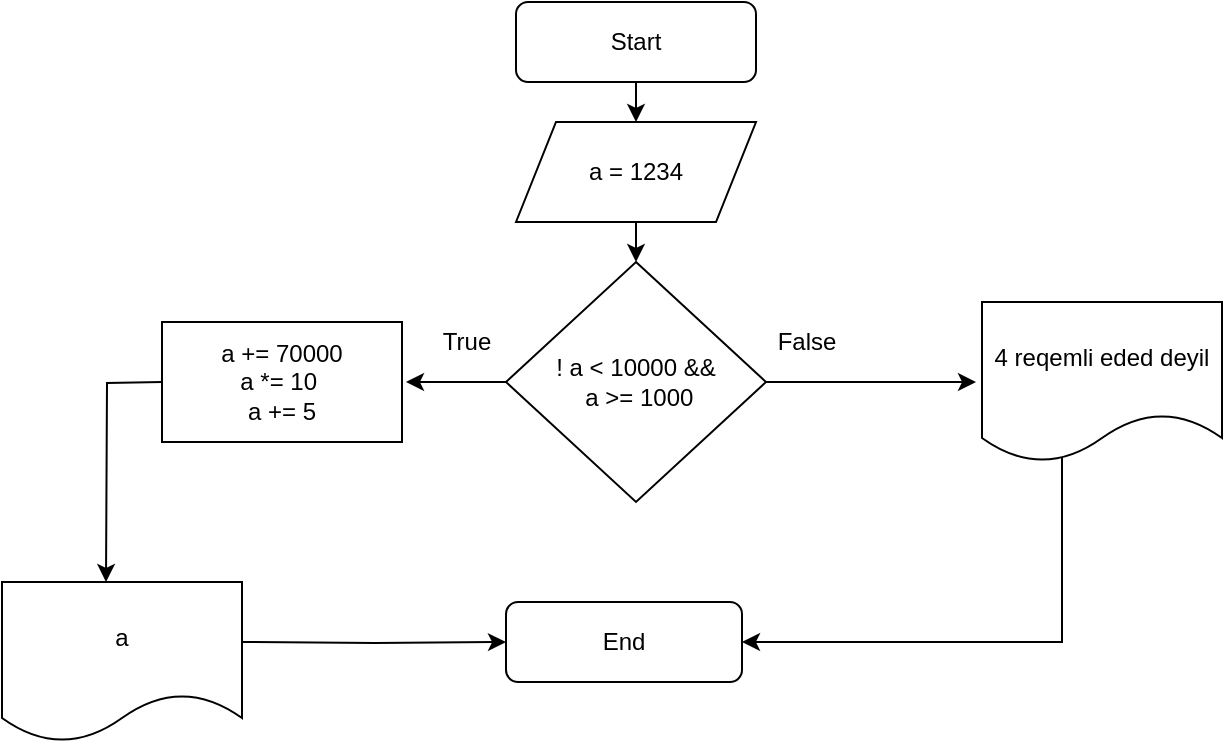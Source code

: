 <mxfile version="16.5.1" type="device"><diagram id="vwgzbV6f9qIAYS0D97HC" name="Page-1"><mxGraphModel dx="1278" dy="649" grid="1" gridSize="10" guides="1" tooltips="1" connect="1" arrows="1" fold="1" page="1" pageScale="1" pageWidth="850" pageHeight="1100" math="0" shadow="0"><root><mxCell id="0"/><mxCell id="1" parent="0"/><mxCell id="ppOvj2_jY-yKDa5ZknTW-2" value="End" style="rounded=1;whiteSpace=wrap;html=1;" parent="1" vertex="1"><mxGeometry x="382" y="370" width="118" height="40" as="geometry"/></mxCell><mxCell id="ppOvj2_jY-yKDa5ZknTW-19" style="edgeStyle=orthogonalEdgeStyle;rounded=0;orthogonalLoop=1;jettySize=auto;html=1;exitX=0.5;exitY=1;exitDx=0;exitDy=0;entryX=0.5;entryY=0;entryDx=0;entryDy=0;" parent="1" source="ppOvj2_jY-yKDa5ZknTW-3" target="ppOvj2_jY-yKDa5ZknTW-4" edge="1"><mxGeometry relative="1" as="geometry"/></mxCell><mxCell id="ppOvj2_jY-yKDa5ZknTW-3" value="Start" style="rounded=1;whiteSpace=wrap;html=1;" parent="1" vertex="1"><mxGeometry x="387" y="70" width="120" height="40" as="geometry"/></mxCell><mxCell id="ppOvj2_jY-yKDa5ZknTW-20" style="edgeStyle=orthogonalEdgeStyle;rounded=0;orthogonalLoop=1;jettySize=auto;html=1;exitX=0.5;exitY=1;exitDx=0;exitDy=0;entryX=0.5;entryY=0;entryDx=0;entryDy=0;" parent="1" source="ppOvj2_jY-yKDa5ZknTW-4" target="ppOvj2_jY-yKDa5ZknTW-5" edge="1"><mxGeometry relative="1" as="geometry"/></mxCell><mxCell id="ppOvj2_jY-yKDa5ZknTW-4" value="a = 1234" style="shape=parallelogram;perimeter=parallelogramPerimeter;whiteSpace=wrap;html=1;fixedSize=1;" parent="1" vertex="1"><mxGeometry x="387" y="130" width="120" height="50" as="geometry"/></mxCell><mxCell id="ppOvj2_jY-yKDa5ZknTW-7" value="" style="edgeStyle=orthogonalEdgeStyle;rounded=0;orthogonalLoop=1;jettySize=auto;html=1;entryX=0;entryY=0.5;entryDx=0;entryDy=0;" parent="1" source="ppOvj2_jY-yKDa5ZknTW-5" edge="1"><mxGeometry relative="1" as="geometry"><mxPoint x="617" y="260" as="targetPoint"/></mxGeometry></mxCell><mxCell id="ppOvj2_jY-yKDa5ZknTW-12" style="edgeStyle=orthogonalEdgeStyle;rounded=0;orthogonalLoop=1;jettySize=auto;html=1;" parent="1" source="ppOvj2_jY-yKDa5ZknTW-5" edge="1"><mxGeometry relative="1" as="geometry"><mxPoint x="332" y="260" as="targetPoint"/></mxGeometry></mxCell><mxCell id="ppOvj2_jY-yKDa5ZknTW-5" value="! a &amp;lt; 10000 &amp;amp;&amp;amp;&lt;br&gt;&amp;nbsp;a &amp;gt;= 1000" style="rhombus;whiteSpace=wrap;html=1;" parent="1" vertex="1"><mxGeometry x="382" y="200" width="130" height="120" as="geometry"/></mxCell><mxCell id="jfpjHPn5_qsd_EAgrYcg-5" style="edgeStyle=orthogonalEdgeStyle;rounded=0;orthogonalLoop=1;jettySize=auto;html=1;entryX=1;entryY=0.5;entryDx=0;entryDy=0;" parent="1" target="ppOvj2_jY-yKDa5ZknTW-2" edge="1"><mxGeometry relative="1" as="geometry"><Array as="points"><mxPoint x="660" y="390"/></Array><mxPoint x="660" y="285" as="sourcePoint"/></mxGeometry></mxCell><mxCell id="ppOvj2_jY-yKDa5ZknTW-10" value="False" style="text;html=1;align=center;verticalAlign=middle;resizable=0;points=[];autosize=1;strokeColor=none;fillColor=none;" parent="1" vertex="1"><mxGeometry x="507" y="230" width="50" height="20" as="geometry"/></mxCell><mxCell id="ppOvj2_jY-yKDa5ZknTW-11" value="True" style="text;html=1;align=center;verticalAlign=middle;resizable=0;points=[];autosize=1;strokeColor=none;fillColor=none;" parent="1" vertex="1"><mxGeometry x="342" y="230" width="40" height="20" as="geometry"/></mxCell><mxCell id="ppOvj2_jY-yKDa5ZknTW-15" style="edgeStyle=orthogonalEdgeStyle;rounded=0;orthogonalLoop=1;jettySize=auto;html=1;" parent="1" edge="1"><mxGeometry relative="1" as="geometry"><mxPoint x="182.0" y="360" as="targetPoint"/><mxPoint x="210" y="260" as="sourcePoint"/></mxGeometry></mxCell><mxCell id="jfpjHPn5_qsd_EAgrYcg-3" style="edgeStyle=orthogonalEdgeStyle;rounded=0;orthogonalLoop=1;jettySize=auto;html=1;exitX=1;exitY=0.5;exitDx=0;exitDy=0;" parent="1" target="ppOvj2_jY-yKDa5ZknTW-2" edge="1"><mxGeometry relative="1" as="geometry"><mxPoint x="250" y="390" as="sourcePoint"/></mxGeometry></mxCell><mxCell id="94b0CMswhTWNISAuc_YD-2" value="a += 70000&lt;br&gt;a *= 10&amp;nbsp;&lt;br&gt;a += 5" style="rounded=0;whiteSpace=wrap;html=1;" parent="1" vertex="1"><mxGeometry x="210" y="230" width="120" height="60" as="geometry"/></mxCell><mxCell id="g3VcFAAyi9w3TsOUknEo-1" value="a" style="shape=document;whiteSpace=wrap;html=1;boundedLbl=1;" parent="1" vertex="1"><mxGeometry x="130" y="360" width="120" height="80" as="geometry"/></mxCell><mxCell id="g3VcFAAyi9w3TsOUknEo-2" value="&lt;span&gt;4 reqemli eded deyil&lt;/span&gt;" style="shape=document;whiteSpace=wrap;html=1;boundedLbl=1;" parent="1" vertex="1"><mxGeometry x="620" y="220" width="120" height="80" as="geometry"/></mxCell></root></mxGraphModel></diagram></mxfile>